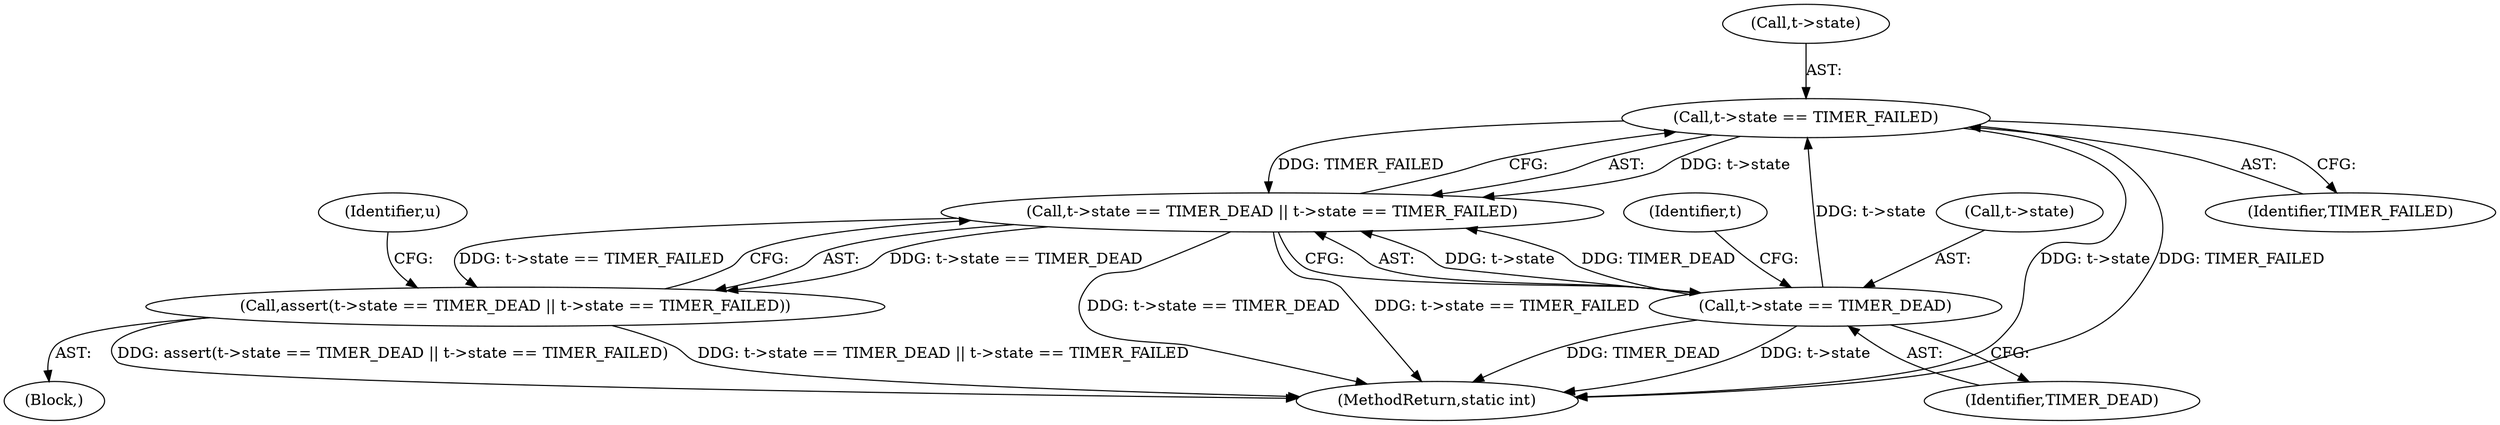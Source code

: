 digraph "0_systemd_ee735086f8670be1591fa9593e80dd60163a7a2f_2@pointer" {
"1000120" [label="(Call,t->state == TIMER_FAILED)"];
"1000115" [label="(Call,t->state == TIMER_DEAD)"];
"1000114" [label="(Call,t->state == TIMER_DEAD || t->state == TIMER_FAILED)"];
"1000113" [label="(Call,assert(t->state == TIMER_DEAD || t->state == TIMER_FAILED))"];
"1000120" [label="(Call,t->state == TIMER_FAILED)"];
"1000124" [label="(Identifier,TIMER_FAILED)"];
"1000113" [label="(Call,assert(t->state == TIMER_DEAD || t->state == TIMER_FAILED))"];
"1000115" [label="(Call,t->state == TIMER_DEAD)"];
"1000121" [label="(Call,t->state)"];
"1000119" [label="(Identifier,TIMER_DEAD)"];
"1000201" [label="(MethodReturn,static int)"];
"1000104" [label="(Block,)"];
"1000129" [label="(Identifier,u)"];
"1000116" [label="(Call,t->state)"];
"1000114" [label="(Call,t->state == TIMER_DEAD || t->state == TIMER_FAILED)"];
"1000122" [label="(Identifier,t)"];
"1000120" -> "1000114"  [label="AST: "];
"1000120" -> "1000124"  [label="CFG: "];
"1000121" -> "1000120"  [label="AST: "];
"1000124" -> "1000120"  [label="AST: "];
"1000114" -> "1000120"  [label="CFG: "];
"1000120" -> "1000201"  [label="DDG: t->state"];
"1000120" -> "1000201"  [label="DDG: TIMER_FAILED"];
"1000120" -> "1000114"  [label="DDG: t->state"];
"1000120" -> "1000114"  [label="DDG: TIMER_FAILED"];
"1000115" -> "1000120"  [label="DDG: t->state"];
"1000115" -> "1000114"  [label="AST: "];
"1000115" -> "1000119"  [label="CFG: "];
"1000116" -> "1000115"  [label="AST: "];
"1000119" -> "1000115"  [label="AST: "];
"1000122" -> "1000115"  [label="CFG: "];
"1000114" -> "1000115"  [label="CFG: "];
"1000115" -> "1000201"  [label="DDG: TIMER_DEAD"];
"1000115" -> "1000201"  [label="DDG: t->state"];
"1000115" -> "1000114"  [label="DDG: t->state"];
"1000115" -> "1000114"  [label="DDG: TIMER_DEAD"];
"1000114" -> "1000113"  [label="AST: "];
"1000113" -> "1000114"  [label="CFG: "];
"1000114" -> "1000201"  [label="DDG: t->state == TIMER_DEAD"];
"1000114" -> "1000201"  [label="DDG: t->state == TIMER_FAILED"];
"1000114" -> "1000113"  [label="DDG: t->state == TIMER_DEAD"];
"1000114" -> "1000113"  [label="DDG: t->state == TIMER_FAILED"];
"1000113" -> "1000104"  [label="AST: "];
"1000129" -> "1000113"  [label="CFG: "];
"1000113" -> "1000201"  [label="DDG: t->state == TIMER_DEAD || t->state == TIMER_FAILED"];
"1000113" -> "1000201"  [label="DDG: assert(t->state == TIMER_DEAD || t->state == TIMER_FAILED)"];
}
